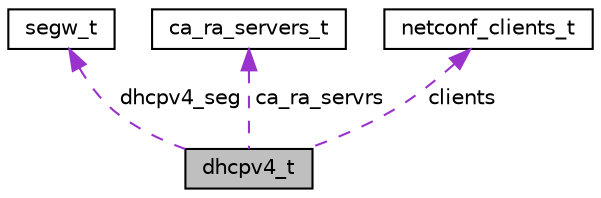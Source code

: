 digraph "dhcpv4_t"
{
 // LATEX_PDF_SIZE
  bgcolor="transparent";
  edge [fontname="Helvetica",fontsize="10",labelfontname="Helvetica",labelfontsize="10"];
  node [fontname="Helvetica",fontsize="10",shape=record];
  Node1 [label="dhcpv4_t",height=0.2,width=0.4,color="black", fillcolor="grey75", style="filled", fontcolor="black",tooltip=" "];
  Node2 -> Node1 [dir="back",color="darkorchid3",fontsize="10",style="dashed",label=" dhcpv4_seg" ,fontname="Helvetica"];
  Node2 [label="segw_t",height=0.2,width=0.4,color="black",URL="$EvenstarDhcp_8h.html#structsegw__t",tooltip=" "];
  Node3 -> Node1 [dir="back",color="darkorchid3",fontsize="10",style="dashed",label=" ca_ra_servrs" ,fontname="Helvetica"];
  Node3 [label="ca_ra_servers_t",height=0.2,width=0.4,color="black",URL="$EvenstarDhcp_8h.html#structca__ra__servers__t",tooltip=" "];
  Node4 -> Node1 [dir="back",color="darkorchid3",fontsize="10",style="dashed",label=" clients" ,fontname="Helvetica"];
  Node4 [label="netconf_clients_t",height=0.2,width=0.4,color="black",URL="$EvenstarDhcp_8h.html#structnetconf__clients__t",tooltip=" "];
}
